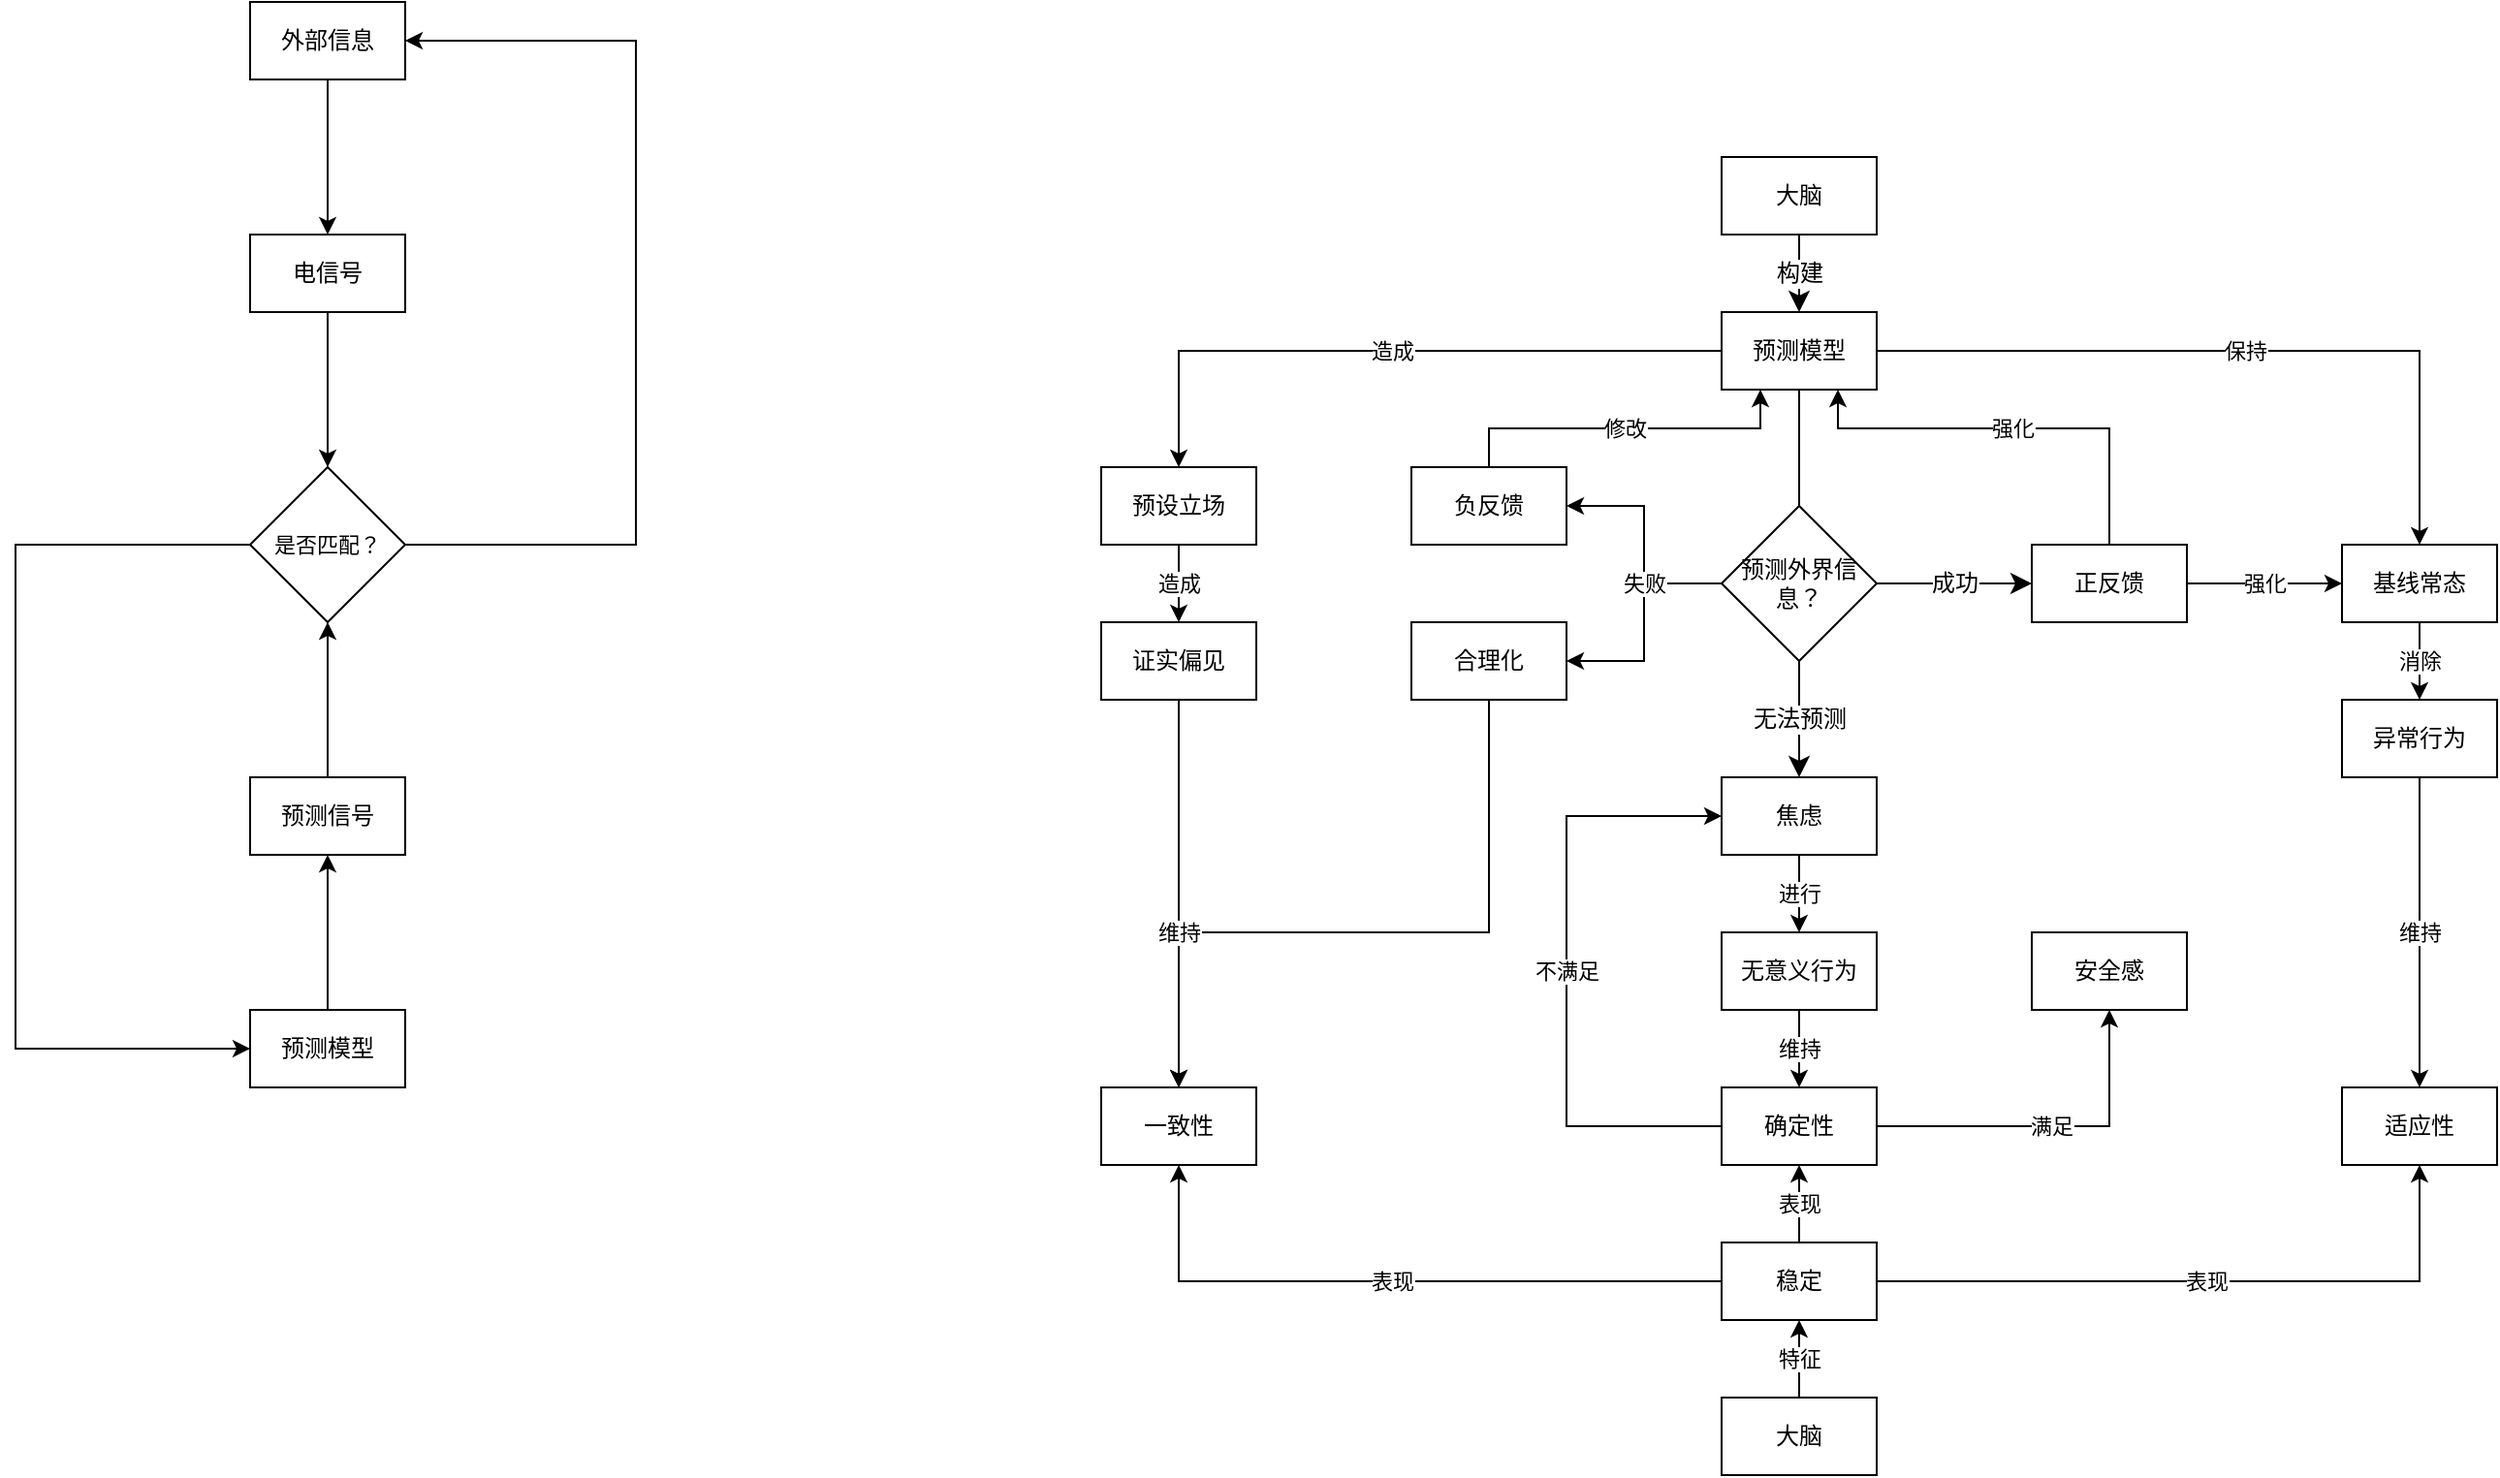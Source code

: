 <mxfile version="23.0.2" type="github">
  <diagram name="第 1 页" id="Qkfm3Boy9o21KNh55bbQ">
    <mxGraphModel dx="1434" dy="4746" grid="1" gridSize="10" guides="1" tooltips="1" connect="1" arrows="1" fold="1" page="0" pageScale="1" pageWidth="827" pageHeight="1169" math="0" shadow="0">
      <root>
        <mxCell id="0" />
        <mxCell id="1" parent="0" />
        <mxCell id="ETR4fP2TRNuHNrxHuL_b-9" value="" style="group" parent="1" vertex="1" connectable="0">
          <mxGeometry x="200" y="-3640" width="320" height="560" as="geometry" />
        </mxCell>
        <mxCell id="ETR4fP2TRNuHNrxHuL_b-10" value="外部信息" style="rounded=0;whiteSpace=wrap;html=1;" parent="ETR4fP2TRNuHNrxHuL_b-9" vertex="1">
          <mxGeometry x="121" width="80" height="40" as="geometry" />
        </mxCell>
        <mxCell id="ETR4fP2TRNuHNrxHuL_b-11" value="电信号" style="rounded=0;whiteSpace=wrap;html=1;" parent="ETR4fP2TRNuHNrxHuL_b-9" vertex="1">
          <mxGeometry x="121" y="120" width="80" height="40" as="geometry" />
        </mxCell>
        <mxCell id="ETR4fP2TRNuHNrxHuL_b-12" value="" style="edgeStyle=orthogonalEdgeStyle;shape=connector;rounded=0;orthogonalLoop=1;jettySize=auto;html=1;labelBackgroundColor=default;strokeColor=default;align=center;verticalAlign=middle;fontFamily=Helvetica;fontSize=11;fontColor=default;endArrow=classic;" parent="ETR4fP2TRNuHNrxHuL_b-9" source="ETR4fP2TRNuHNrxHuL_b-10" target="ETR4fP2TRNuHNrxHuL_b-11" edge="1">
          <mxGeometry relative="1" as="geometry" />
        </mxCell>
        <mxCell id="ETR4fP2TRNuHNrxHuL_b-13" value="预测模型" style="rounded=0;whiteSpace=wrap;html=1;" parent="ETR4fP2TRNuHNrxHuL_b-9" vertex="1">
          <mxGeometry x="121" y="520" width="80" height="40" as="geometry" />
        </mxCell>
        <mxCell id="ETR4fP2TRNuHNrxHuL_b-14" value="预测信号" style="rounded=0;whiteSpace=wrap;html=1;" parent="ETR4fP2TRNuHNrxHuL_b-9" vertex="1">
          <mxGeometry x="121" y="400" width="80" height="40" as="geometry" />
        </mxCell>
        <mxCell id="ETR4fP2TRNuHNrxHuL_b-15" value="" style="edgeStyle=orthogonalEdgeStyle;shape=connector;rounded=0;orthogonalLoop=1;jettySize=auto;html=1;labelBackgroundColor=default;strokeColor=default;align=center;verticalAlign=middle;fontFamily=Helvetica;fontSize=11;fontColor=default;endArrow=classic;" parent="ETR4fP2TRNuHNrxHuL_b-9" source="ETR4fP2TRNuHNrxHuL_b-13" target="ETR4fP2TRNuHNrxHuL_b-14" edge="1">
          <mxGeometry relative="1" as="geometry" />
        </mxCell>
        <mxCell id="ETR4fP2TRNuHNrxHuL_b-16" style="edgeStyle=orthogonalEdgeStyle;shape=connector;rounded=0;orthogonalLoop=1;jettySize=auto;html=1;entryX=0;entryY=0.5;entryDx=0;entryDy=0;labelBackgroundColor=default;strokeColor=default;align=center;verticalAlign=middle;fontFamily=Helvetica;fontSize=11;fontColor=default;endArrow=classic;" parent="ETR4fP2TRNuHNrxHuL_b-9" source="ETR4fP2TRNuHNrxHuL_b-18" target="ETR4fP2TRNuHNrxHuL_b-13" edge="1">
          <mxGeometry relative="1" as="geometry">
            <Array as="points">
              <mxPoint y="280" />
              <mxPoint y="540" />
            </Array>
          </mxGeometry>
        </mxCell>
        <mxCell id="ETR4fP2TRNuHNrxHuL_b-17" style="edgeStyle=orthogonalEdgeStyle;shape=connector;rounded=0;orthogonalLoop=1;jettySize=auto;html=1;entryX=1;entryY=0.5;entryDx=0;entryDy=0;labelBackgroundColor=default;strokeColor=default;align=center;verticalAlign=middle;fontFamily=Helvetica;fontSize=11;fontColor=default;endArrow=classic;" parent="ETR4fP2TRNuHNrxHuL_b-9" source="ETR4fP2TRNuHNrxHuL_b-18" target="ETR4fP2TRNuHNrxHuL_b-10" edge="1">
          <mxGeometry relative="1" as="geometry">
            <Array as="points">
              <mxPoint x="320" y="280" />
              <mxPoint x="320" y="20" />
            </Array>
          </mxGeometry>
        </mxCell>
        <mxCell id="ETR4fP2TRNuHNrxHuL_b-18" value="是否匹配？" style="rhombus;whiteSpace=wrap;html=1;fontFamily=Helvetica;fontSize=11;fontColor=default;" parent="ETR4fP2TRNuHNrxHuL_b-9" vertex="1">
          <mxGeometry x="121" y="240" width="80" height="80" as="geometry" />
        </mxCell>
        <mxCell id="ETR4fP2TRNuHNrxHuL_b-19" value="" style="edgeStyle=orthogonalEdgeStyle;shape=connector;rounded=0;orthogonalLoop=1;jettySize=auto;html=1;labelBackgroundColor=default;strokeColor=default;align=center;verticalAlign=middle;fontFamily=Helvetica;fontSize=11;fontColor=default;endArrow=classic;" parent="ETR4fP2TRNuHNrxHuL_b-9" source="ETR4fP2TRNuHNrxHuL_b-11" target="ETR4fP2TRNuHNrxHuL_b-18" edge="1">
          <mxGeometry relative="1" as="geometry" />
        </mxCell>
        <mxCell id="ETR4fP2TRNuHNrxHuL_b-20" value="" style="edgeStyle=orthogonalEdgeStyle;shape=connector;rounded=0;orthogonalLoop=1;jettySize=auto;html=1;labelBackgroundColor=default;strokeColor=default;align=center;verticalAlign=middle;fontFamily=Helvetica;fontSize=11;fontColor=default;endArrow=classic;" parent="ETR4fP2TRNuHNrxHuL_b-9" source="ETR4fP2TRNuHNrxHuL_b-14" target="ETR4fP2TRNuHNrxHuL_b-18" edge="1">
          <mxGeometry relative="1" as="geometry" />
        </mxCell>
        <mxCell id="O0RRX1DGfi0nBRPA_fUt-15" value="构建" style="edgeStyle=none;curved=1;rounded=0;orthogonalLoop=1;jettySize=auto;html=1;fontSize=12;startSize=8;endSize=8;" parent="1" source="O0RRX1DGfi0nBRPA_fUt-13" target="O0RRX1DGfi0nBRPA_fUt-14" edge="1">
          <mxGeometry relative="1" as="geometry" />
        </mxCell>
        <mxCell id="O0RRX1DGfi0nBRPA_fUt-13" value="大脑" style="whiteSpace=wrap;html=1;fontSize=12;" parent="1" vertex="1">
          <mxGeometry x="1080" y="-3560" width="80" height="40" as="geometry" />
        </mxCell>
        <mxCell id="O0RRX1DGfi0nBRPA_fUt-19" value="" style="edgeStyle=none;curved=1;rounded=0;orthogonalLoop=1;jettySize=auto;html=1;fontSize=12;startSize=8;endSize=8;" parent="1" source="O0RRX1DGfi0nBRPA_fUt-14" edge="1">
          <mxGeometry relative="1" as="geometry">
            <mxPoint x="1120" y="-3360" as="targetPoint" />
          </mxGeometry>
        </mxCell>
        <mxCell id="X_2wDbo4YUEdgP5iYi_j-11" value="造成" style="edgeStyle=orthogonalEdgeStyle;rounded=0;orthogonalLoop=1;jettySize=auto;html=1;entryX=0.5;entryY=0;entryDx=0;entryDy=0;" edge="1" parent="1" source="O0RRX1DGfi0nBRPA_fUt-14" target="X_2wDbo4YUEdgP5iYi_j-10">
          <mxGeometry relative="1" as="geometry" />
        </mxCell>
        <mxCell id="X_2wDbo4YUEdgP5iYi_j-21" value="保持" style="edgeStyle=orthogonalEdgeStyle;rounded=0;orthogonalLoop=1;jettySize=auto;html=1;entryX=0.5;entryY=0;entryDx=0;entryDy=0;" edge="1" parent="1" source="O0RRX1DGfi0nBRPA_fUt-14" target="X_2wDbo4YUEdgP5iYi_j-20">
          <mxGeometry relative="1" as="geometry" />
        </mxCell>
        <mxCell id="O0RRX1DGfi0nBRPA_fUt-14" value="预测模型" style="whiteSpace=wrap;html=1;fontSize=12;" parent="1" vertex="1">
          <mxGeometry x="1080" y="-3480" width="80" height="40" as="geometry" />
        </mxCell>
        <mxCell id="O0RRX1DGfi0nBRPA_fUt-24" value="成功" style="edgeStyle=none;curved=1;rounded=0;orthogonalLoop=1;jettySize=auto;html=1;fontSize=12;startSize=8;endSize=8;" parent="1" source="O0RRX1DGfi0nBRPA_fUt-22" target="O0RRX1DGfi0nBRPA_fUt-23" edge="1">
          <mxGeometry relative="1" as="geometry">
            <mxPoint as="offset" />
          </mxGeometry>
        </mxCell>
        <mxCell id="O0RRX1DGfi0nBRPA_fUt-28" value="无法预测" style="edgeStyle=none;curved=1;rounded=0;orthogonalLoop=1;jettySize=auto;html=1;fontSize=12;startSize=8;endSize=8;" parent="1" source="O0RRX1DGfi0nBRPA_fUt-22" target="O0RRX1DGfi0nBRPA_fUt-25" edge="1">
          <mxGeometry relative="1" as="geometry" />
        </mxCell>
        <mxCell id="X_2wDbo4YUEdgP5iYi_j-2" style="edgeStyle=orthogonalEdgeStyle;rounded=0;orthogonalLoop=1;jettySize=auto;html=1;entryX=1;entryY=0.5;entryDx=0;entryDy=0;" edge="1" parent="1" source="O0RRX1DGfi0nBRPA_fUt-22" target="X_2wDbo4YUEdgP5iYi_j-1">
          <mxGeometry relative="1" as="geometry" />
        </mxCell>
        <mxCell id="X_2wDbo4YUEdgP5iYi_j-3" style="edgeStyle=orthogonalEdgeStyle;rounded=0;orthogonalLoop=1;jettySize=auto;html=1;entryX=1;entryY=0.5;entryDx=0;entryDy=0;" edge="1" parent="1" source="O0RRX1DGfi0nBRPA_fUt-22" target="O0RRX1DGfi0nBRPA_fUt-26">
          <mxGeometry relative="1" as="geometry" />
        </mxCell>
        <mxCell id="X_2wDbo4YUEdgP5iYi_j-4" value="失败" style="edgeLabel;html=1;align=center;verticalAlign=middle;resizable=0;points=[];" vertex="1" connectable="0" parent="X_2wDbo4YUEdgP5iYi_j-3">
          <mxGeometry x="-0.6" y="-3" relative="1" as="geometry">
            <mxPoint x="-16" y="3" as="offset" />
          </mxGeometry>
        </mxCell>
        <mxCell id="O0RRX1DGfi0nBRPA_fUt-22" value="预测外界信息？" style="rhombus;whiteSpace=wrap;html=1;fontSize=12;" parent="1" vertex="1">
          <mxGeometry x="1080" y="-3380" width="80" height="80" as="geometry" />
        </mxCell>
        <mxCell id="X_2wDbo4YUEdgP5iYi_j-23" value="强化" style="edgeStyle=orthogonalEdgeStyle;rounded=0;orthogonalLoop=1;jettySize=auto;html=1;entryX=0.75;entryY=1;entryDx=0;entryDy=0;" edge="1" parent="1" source="O0RRX1DGfi0nBRPA_fUt-23" target="O0RRX1DGfi0nBRPA_fUt-14">
          <mxGeometry relative="1" as="geometry">
            <Array as="points">
              <mxPoint x="1280" y="-3420" />
              <mxPoint x="1140" y="-3420" />
            </Array>
          </mxGeometry>
        </mxCell>
        <mxCell id="X_2wDbo4YUEdgP5iYi_j-24" value="强化" style="edgeStyle=orthogonalEdgeStyle;rounded=0;orthogonalLoop=1;jettySize=auto;html=1;entryX=0;entryY=0.5;entryDx=0;entryDy=0;" edge="1" parent="1" source="O0RRX1DGfi0nBRPA_fUt-23" target="X_2wDbo4YUEdgP5iYi_j-20">
          <mxGeometry relative="1" as="geometry" />
        </mxCell>
        <mxCell id="O0RRX1DGfi0nBRPA_fUt-23" value="正反馈" style="whiteSpace=wrap;html=1;fontSize=12;" parent="1" vertex="1">
          <mxGeometry x="1240" y="-3360" width="80" height="40" as="geometry" />
        </mxCell>
        <mxCell id="X_2wDbo4YUEdgP5iYi_j-7" value="进行" style="edgeStyle=orthogonalEdgeStyle;rounded=0;orthogonalLoop=1;jettySize=auto;html=1;" edge="1" parent="1" source="O0RRX1DGfi0nBRPA_fUt-25" target="X_2wDbo4YUEdgP5iYi_j-6">
          <mxGeometry relative="1" as="geometry" />
        </mxCell>
        <mxCell id="O0RRX1DGfi0nBRPA_fUt-25" value="焦虑" style="whiteSpace=wrap;html=1;fontSize=12;" parent="1" vertex="1">
          <mxGeometry x="1080" y="-3240" width="80" height="40" as="geometry" />
        </mxCell>
        <mxCell id="X_2wDbo4YUEdgP5iYi_j-16" style="edgeStyle=orthogonalEdgeStyle;rounded=0;orthogonalLoop=1;jettySize=auto;html=1;entryX=0.5;entryY=0;entryDx=0;entryDy=0;" edge="1" parent="1" source="O0RRX1DGfi0nBRPA_fUt-26" target="X_2wDbo4YUEdgP5iYi_j-14">
          <mxGeometry relative="1" as="geometry">
            <Array as="points">
              <mxPoint x="960" y="-3160" />
              <mxPoint x="800" y="-3160" />
            </Array>
          </mxGeometry>
        </mxCell>
        <mxCell id="O0RRX1DGfi0nBRPA_fUt-26" value="合理化" style="whiteSpace=wrap;html=1;fontSize=12;" parent="1" vertex="1">
          <mxGeometry x="920" y="-3320" width="80" height="40" as="geometry" />
        </mxCell>
        <mxCell id="X_2wDbo4YUEdgP5iYi_j-22" value="修改" style="edgeStyle=orthogonalEdgeStyle;rounded=0;orthogonalLoop=1;jettySize=auto;html=1;entryX=0.25;entryY=1;entryDx=0;entryDy=0;" edge="1" parent="1" source="X_2wDbo4YUEdgP5iYi_j-1" target="O0RRX1DGfi0nBRPA_fUt-14">
          <mxGeometry relative="1" as="geometry">
            <Array as="points">
              <mxPoint x="960" y="-3420" />
              <mxPoint x="1100" y="-3420" />
            </Array>
          </mxGeometry>
        </mxCell>
        <mxCell id="X_2wDbo4YUEdgP5iYi_j-1" value="负反馈" style="whiteSpace=wrap;html=1;fontSize=12;" vertex="1" parent="1">
          <mxGeometry x="920" y="-3400" width="80" height="40" as="geometry" />
        </mxCell>
        <mxCell id="X_2wDbo4YUEdgP5iYi_j-9" value="维持" style="edgeStyle=orthogonalEdgeStyle;rounded=0;orthogonalLoop=1;jettySize=auto;html=1;" edge="1" parent="1" source="X_2wDbo4YUEdgP5iYi_j-6" target="X_2wDbo4YUEdgP5iYi_j-8">
          <mxGeometry relative="1" as="geometry" />
        </mxCell>
        <mxCell id="X_2wDbo4YUEdgP5iYi_j-6" value="无意义行为" style="whiteSpace=wrap;html=1;fontSize=12;" vertex="1" parent="1">
          <mxGeometry x="1080" y="-3160" width="80" height="40" as="geometry" />
        </mxCell>
        <mxCell id="X_2wDbo4YUEdgP5iYi_j-37" value="不满足" style="edgeStyle=orthogonalEdgeStyle;rounded=0;orthogonalLoop=1;jettySize=auto;html=1;entryX=0;entryY=0.5;entryDx=0;entryDy=0;" edge="1" parent="1" source="X_2wDbo4YUEdgP5iYi_j-8" target="O0RRX1DGfi0nBRPA_fUt-25">
          <mxGeometry relative="1" as="geometry">
            <Array as="points">
              <mxPoint x="1000" y="-3060" />
              <mxPoint x="1000" y="-3220" />
            </Array>
          </mxGeometry>
        </mxCell>
        <mxCell id="X_2wDbo4YUEdgP5iYi_j-39" value="满足" style="edgeStyle=orthogonalEdgeStyle;rounded=0;orthogonalLoop=1;jettySize=auto;html=1;entryX=0.5;entryY=1;entryDx=0;entryDy=0;" edge="1" parent="1" source="X_2wDbo4YUEdgP5iYi_j-8" target="X_2wDbo4YUEdgP5iYi_j-38">
          <mxGeometry relative="1" as="geometry" />
        </mxCell>
        <mxCell id="X_2wDbo4YUEdgP5iYi_j-8" value="确定性" style="whiteSpace=wrap;html=1;fontSize=12;" vertex="1" parent="1">
          <mxGeometry x="1080" y="-3080" width="80" height="40" as="geometry" />
        </mxCell>
        <mxCell id="X_2wDbo4YUEdgP5iYi_j-13" value="造成" style="edgeStyle=orthogonalEdgeStyle;rounded=0;orthogonalLoop=1;jettySize=auto;html=1;" edge="1" parent="1" source="X_2wDbo4YUEdgP5iYi_j-10" target="X_2wDbo4YUEdgP5iYi_j-12">
          <mxGeometry relative="1" as="geometry" />
        </mxCell>
        <mxCell id="X_2wDbo4YUEdgP5iYi_j-10" value="预设立场" style="whiteSpace=wrap;html=1;fontSize=12;" vertex="1" parent="1">
          <mxGeometry x="760" y="-3400" width="80" height="40" as="geometry" />
        </mxCell>
        <mxCell id="X_2wDbo4YUEdgP5iYi_j-15" style="edgeStyle=orthogonalEdgeStyle;rounded=0;orthogonalLoop=1;jettySize=auto;html=1;" edge="1" parent="1" source="X_2wDbo4YUEdgP5iYi_j-12" target="X_2wDbo4YUEdgP5iYi_j-14">
          <mxGeometry relative="1" as="geometry" />
        </mxCell>
        <mxCell id="X_2wDbo4YUEdgP5iYi_j-17" value="维持" style="edgeLabel;html=1;align=center;verticalAlign=middle;resizable=0;points=[];" vertex="1" connectable="0" parent="X_2wDbo4YUEdgP5iYi_j-15">
          <mxGeometry x="0.667" y="-2" relative="1" as="geometry">
            <mxPoint x="2" y="-47" as="offset" />
          </mxGeometry>
        </mxCell>
        <mxCell id="X_2wDbo4YUEdgP5iYi_j-12" value="证实偏见" style="whiteSpace=wrap;html=1;fontSize=12;" vertex="1" parent="1">
          <mxGeometry x="760" y="-3320" width="80" height="40" as="geometry" />
        </mxCell>
        <mxCell id="X_2wDbo4YUEdgP5iYi_j-14" value="一致性" style="whiteSpace=wrap;html=1;fontSize=12;" vertex="1" parent="1">
          <mxGeometry x="760" y="-3080" width="80" height="40" as="geometry" />
        </mxCell>
        <mxCell id="X_2wDbo4YUEdgP5iYi_j-26" value="消除" style="edgeStyle=orthogonalEdgeStyle;rounded=0;orthogonalLoop=1;jettySize=auto;html=1;" edge="1" parent="1" source="X_2wDbo4YUEdgP5iYi_j-20" target="X_2wDbo4YUEdgP5iYi_j-25">
          <mxGeometry relative="1" as="geometry" />
        </mxCell>
        <mxCell id="X_2wDbo4YUEdgP5iYi_j-20" value="基线常态" style="whiteSpace=wrap;html=1;fontSize=12;" vertex="1" parent="1">
          <mxGeometry x="1400" y="-3360" width="80" height="40" as="geometry" />
        </mxCell>
        <mxCell id="X_2wDbo4YUEdgP5iYi_j-30" value="维持" style="edgeStyle=orthogonalEdgeStyle;rounded=0;orthogonalLoop=1;jettySize=auto;html=1;" edge="1" parent="1" source="X_2wDbo4YUEdgP5iYi_j-25" target="X_2wDbo4YUEdgP5iYi_j-27">
          <mxGeometry relative="1" as="geometry" />
        </mxCell>
        <mxCell id="X_2wDbo4YUEdgP5iYi_j-25" value="异常行为" style="whiteSpace=wrap;html=1;fontSize=12;" vertex="1" parent="1">
          <mxGeometry x="1400" y="-3280" width="80" height="40" as="geometry" />
        </mxCell>
        <mxCell id="X_2wDbo4YUEdgP5iYi_j-27" value="适应性" style="whiteSpace=wrap;html=1;fontSize=12;" vertex="1" parent="1">
          <mxGeometry x="1400" y="-3080" width="80" height="40" as="geometry" />
        </mxCell>
        <mxCell id="X_2wDbo4YUEdgP5iYi_j-32" value="表现" style="edgeStyle=orthogonalEdgeStyle;rounded=0;orthogonalLoop=1;jettySize=auto;html=1;" edge="1" parent="1" source="X_2wDbo4YUEdgP5iYi_j-31" target="X_2wDbo4YUEdgP5iYi_j-8">
          <mxGeometry relative="1" as="geometry" />
        </mxCell>
        <mxCell id="X_2wDbo4YUEdgP5iYi_j-33" value="表现" style="edgeStyle=orthogonalEdgeStyle;rounded=0;orthogonalLoop=1;jettySize=auto;html=1;entryX=0.5;entryY=1;entryDx=0;entryDy=0;" edge="1" parent="1" source="X_2wDbo4YUEdgP5iYi_j-31" target="X_2wDbo4YUEdgP5iYi_j-14">
          <mxGeometry relative="1" as="geometry" />
        </mxCell>
        <mxCell id="X_2wDbo4YUEdgP5iYi_j-34" value="表现" style="edgeStyle=orthogonalEdgeStyle;rounded=0;orthogonalLoop=1;jettySize=auto;html=1;entryX=0.5;entryY=1;entryDx=0;entryDy=0;" edge="1" parent="1" source="X_2wDbo4YUEdgP5iYi_j-31" target="X_2wDbo4YUEdgP5iYi_j-27">
          <mxGeometry relative="1" as="geometry" />
        </mxCell>
        <mxCell id="X_2wDbo4YUEdgP5iYi_j-31" value="稳定" style="whiteSpace=wrap;html=1;fontSize=12;" vertex="1" parent="1">
          <mxGeometry x="1080" y="-3000" width="80" height="40" as="geometry" />
        </mxCell>
        <mxCell id="X_2wDbo4YUEdgP5iYi_j-36" value="特征" style="edgeStyle=orthogonalEdgeStyle;rounded=0;orthogonalLoop=1;jettySize=auto;html=1;" edge="1" parent="1" source="X_2wDbo4YUEdgP5iYi_j-35" target="X_2wDbo4YUEdgP5iYi_j-31">
          <mxGeometry relative="1" as="geometry" />
        </mxCell>
        <mxCell id="X_2wDbo4YUEdgP5iYi_j-35" value="大脑" style="whiteSpace=wrap;html=1;fontSize=12;" vertex="1" parent="1">
          <mxGeometry x="1080" y="-2920" width="80" height="40" as="geometry" />
        </mxCell>
        <mxCell id="X_2wDbo4YUEdgP5iYi_j-38" value="安全感" style="whiteSpace=wrap;html=1;fontSize=12;" vertex="1" parent="1">
          <mxGeometry x="1240" y="-3160" width="80" height="40" as="geometry" />
        </mxCell>
      </root>
    </mxGraphModel>
  </diagram>
</mxfile>
